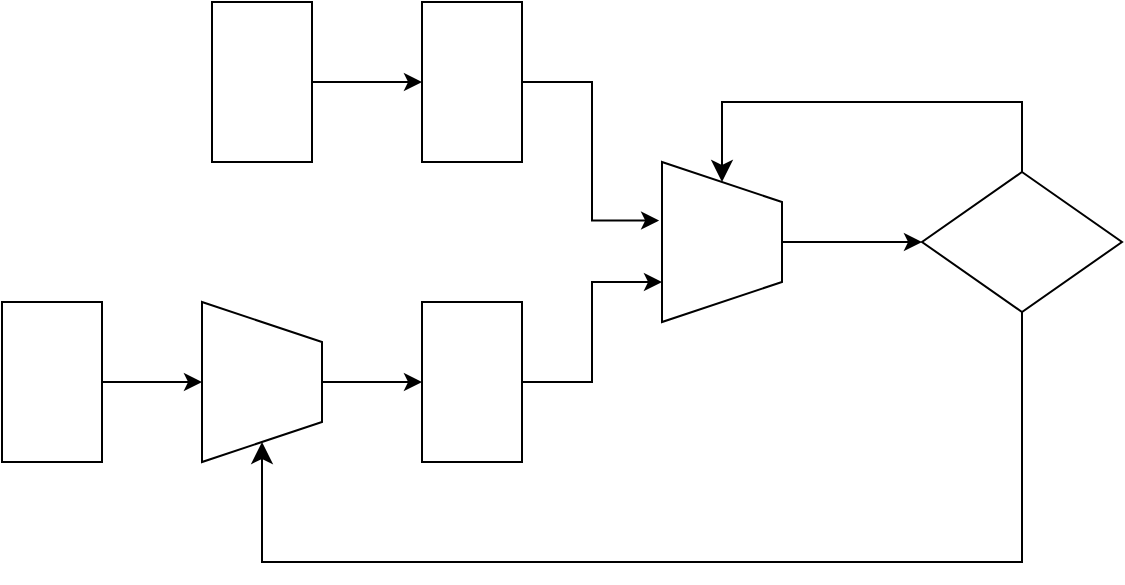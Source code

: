 <mxfile version="21.5.0" type="github">
  <diagram name="第 1 页" id="HWITXr4U1GYgSd3IytPU">
    <mxGraphModel dx="934" dy="475" grid="1" gridSize="10" guides="1" tooltips="1" connect="1" arrows="1" fold="1" page="1" pageScale="1" pageWidth="827" pageHeight="1169" math="1" shadow="0">
      <root>
        <mxCell id="0" />
        <mxCell id="1" parent="0" />
        <mxCell id="PEoJVLBWArp1pL08wdkR-22" style="edgeStyle=orthogonalEdgeStyle;rounded=0;orthogonalLoop=1;jettySize=auto;html=1;exitX=0.5;exitY=0;exitDx=0;exitDy=0;entryX=0;entryY=0.5;entryDx=0;entryDy=0;" edge="1" parent="1" source="PEoJVLBWArp1pL08wdkR-5" target="PEoJVLBWArp1pL08wdkR-10">
          <mxGeometry relative="1" as="geometry" />
        </mxCell>
        <mxCell id="PEoJVLBWArp1pL08wdkR-5" value="" style="shape=trapezoid;perimeter=trapezoidPerimeter;whiteSpace=wrap;html=1;fixedSize=1;rotation=90;" vertex="1" parent="1">
          <mxGeometry x="170" y="270" width="80" height="60" as="geometry" />
        </mxCell>
        <mxCell id="PEoJVLBWArp1pL08wdkR-21" style="edgeStyle=orthogonalEdgeStyle;rounded=0;orthogonalLoop=1;jettySize=auto;html=1;exitX=1;exitY=0.5;exitDx=0;exitDy=0;entryX=0.5;entryY=1;entryDx=0;entryDy=0;" edge="1" parent="1" source="PEoJVLBWArp1pL08wdkR-6" target="PEoJVLBWArp1pL08wdkR-5">
          <mxGeometry relative="1" as="geometry" />
        </mxCell>
        <mxCell id="PEoJVLBWArp1pL08wdkR-6" value="" style="rounded=0;whiteSpace=wrap;html=1;" vertex="1" parent="1">
          <mxGeometry x="80" y="260" width="50" height="80" as="geometry" />
        </mxCell>
        <mxCell id="PEoJVLBWArp1pL08wdkR-25" style="edgeStyle=orthogonalEdgeStyle;rounded=0;orthogonalLoop=1;jettySize=auto;html=1;exitX=1;exitY=0.5;exitDx=0;exitDy=0;entryX=0.75;entryY=1;entryDx=0;entryDy=0;" edge="1" parent="1" source="PEoJVLBWArp1pL08wdkR-10" target="PEoJVLBWArp1pL08wdkR-14">
          <mxGeometry relative="1" as="geometry" />
        </mxCell>
        <mxCell id="PEoJVLBWArp1pL08wdkR-10" value="" style="rounded=0;whiteSpace=wrap;html=1;" vertex="1" parent="1">
          <mxGeometry x="290" y="260" width="50" height="80" as="geometry" />
        </mxCell>
        <mxCell id="PEoJVLBWArp1pL08wdkR-19" style="edgeStyle=orthogonalEdgeStyle;rounded=0;orthogonalLoop=1;jettySize=auto;html=1;exitX=1;exitY=0.5;exitDx=0;exitDy=0;entryX=0;entryY=0.5;entryDx=0;entryDy=0;" edge="1" parent="1" source="PEoJVLBWArp1pL08wdkR-12" target="PEoJVLBWArp1pL08wdkR-13">
          <mxGeometry relative="1" as="geometry" />
        </mxCell>
        <mxCell id="PEoJVLBWArp1pL08wdkR-12" value="" style="rounded=0;whiteSpace=wrap;html=1;" vertex="1" parent="1">
          <mxGeometry x="185" y="110" width="50" height="80" as="geometry" />
        </mxCell>
        <mxCell id="PEoJVLBWArp1pL08wdkR-26" style="edgeStyle=orthogonalEdgeStyle;rounded=0;orthogonalLoop=1;jettySize=auto;html=1;exitX=1;exitY=0.5;exitDx=0;exitDy=0;entryX=0.366;entryY=1.024;entryDx=0;entryDy=0;entryPerimeter=0;" edge="1" parent="1" source="PEoJVLBWArp1pL08wdkR-13" target="PEoJVLBWArp1pL08wdkR-14">
          <mxGeometry relative="1" as="geometry" />
        </mxCell>
        <mxCell id="PEoJVLBWArp1pL08wdkR-13" value="" style="rounded=0;whiteSpace=wrap;html=1;" vertex="1" parent="1">
          <mxGeometry x="290" y="110" width="50" height="80" as="geometry" />
        </mxCell>
        <mxCell id="PEoJVLBWArp1pL08wdkR-27" style="edgeStyle=orthogonalEdgeStyle;rounded=0;orthogonalLoop=1;jettySize=auto;html=1;exitX=0.5;exitY=0;exitDx=0;exitDy=0;" edge="1" parent="1" source="PEoJVLBWArp1pL08wdkR-14">
          <mxGeometry relative="1" as="geometry">
            <mxPoint x="540.0" y="230" as="targetPoint" />
          </mxGeometry>
        </mxCell>
        <mxCell id="PEoJVLBWArp1pL08wdkR-14" value="" style="shape=trapezoid;perimeter=trapezoidPerimeter;whiteSpace=wrap;html=1;fixedSize=1;rotation=90;" vertex="1" parent="1">
          <mxGeometry x="400" y="200" width="80" height="60" as="geometry" />
        </mxCell>
        <mxCell id="PEoJVLBWArp1pL08wdkR-36" value="" style="edgeStyle=elbowEdgeStyle;elbow=vertical;endArrow=classic;html=1;curved=0;rounded=0;endSize=8;startSize=8;entryX=1;entryY=0.5;entryDx=0;entryDy=0;exitX=0.5;exitY=1;exitDx=0;exitDy=0;exitPerimeter=0;" edge="1" parent="1" source="PEoJVLBWArp1pL08wdkR-38" target="PEoJVLBWArp1pL08wdkR-5">
          <mxGeometry width="50" height="50" relative="1" as="geometry">
            <mxPoint x="600.0" y="265" as="sourcePoint" />
            <mxPoint x="510" y="340" as="targetPoint" />
            <Array as="points">
              <mxPoint x="410" y="390" />
            </Array>
          </mxGeometry>
        </mxCell>
        <mxCell id="PEoJVLBWArp1pL08wdkR-37" value="" style="edgeStyle=elbowEdgeStyle;elbow=vertical;endArrow=classic;html=1;curved=0;rounded=0;endSize=8;startSize=8;entryX=0;entryY=0.5;entryDx=0;entryDy=0;exitX=0.5;exitY=0;exitDx=0;exitDy=0;" edge="1" parent="1" source="PEoJVLBWArp1pL08wdkR-38" target="PEoJVLBWArp1pL08wdkR-14">
          <mxGeometry width="50" height="50" relative="1" as="geometry">
            <mxPoint x="600.0" y="195" as="sourcePoint" />
            <mxPoint x="510" y="220" as="targetPoint" />
            <Array as="points">
              <mxPoint x="520" y="160" />
            </Array>
          </mxGeometry>
        </mxCell>
        <mxCell id="PEoJVLBWArp1pL08wdkR-38" value="" style="rhombus;whiteSpace=wrap;html=1;" vertex="1" parent="1">
          <mxGeometry x="540" y="195" width="100" height="70" as="geometry" />
        </mxCell>
      </root>
    </mxGraphModel>
  </diagram>
</mxfile>
